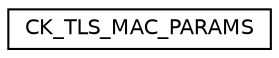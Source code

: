 digraph "Graphical Class Hierarchy"
{
  edge [fontname="Helvetica",fontsize="10",labelfontname="Helvetica",labelfontsize="10"];
  node [fontname="Helvetica",fontsize="10",shape=record];
  rankdir="LR";
  Node0 [label="CK_TLS_MAC_PARAMS",height=0.2,width=0.4,color="black", fillcolor="white", style="filled",URL="$struct_c_k___t_l_s___m_a_c___p_a_r_a_m_s.html"];
}
